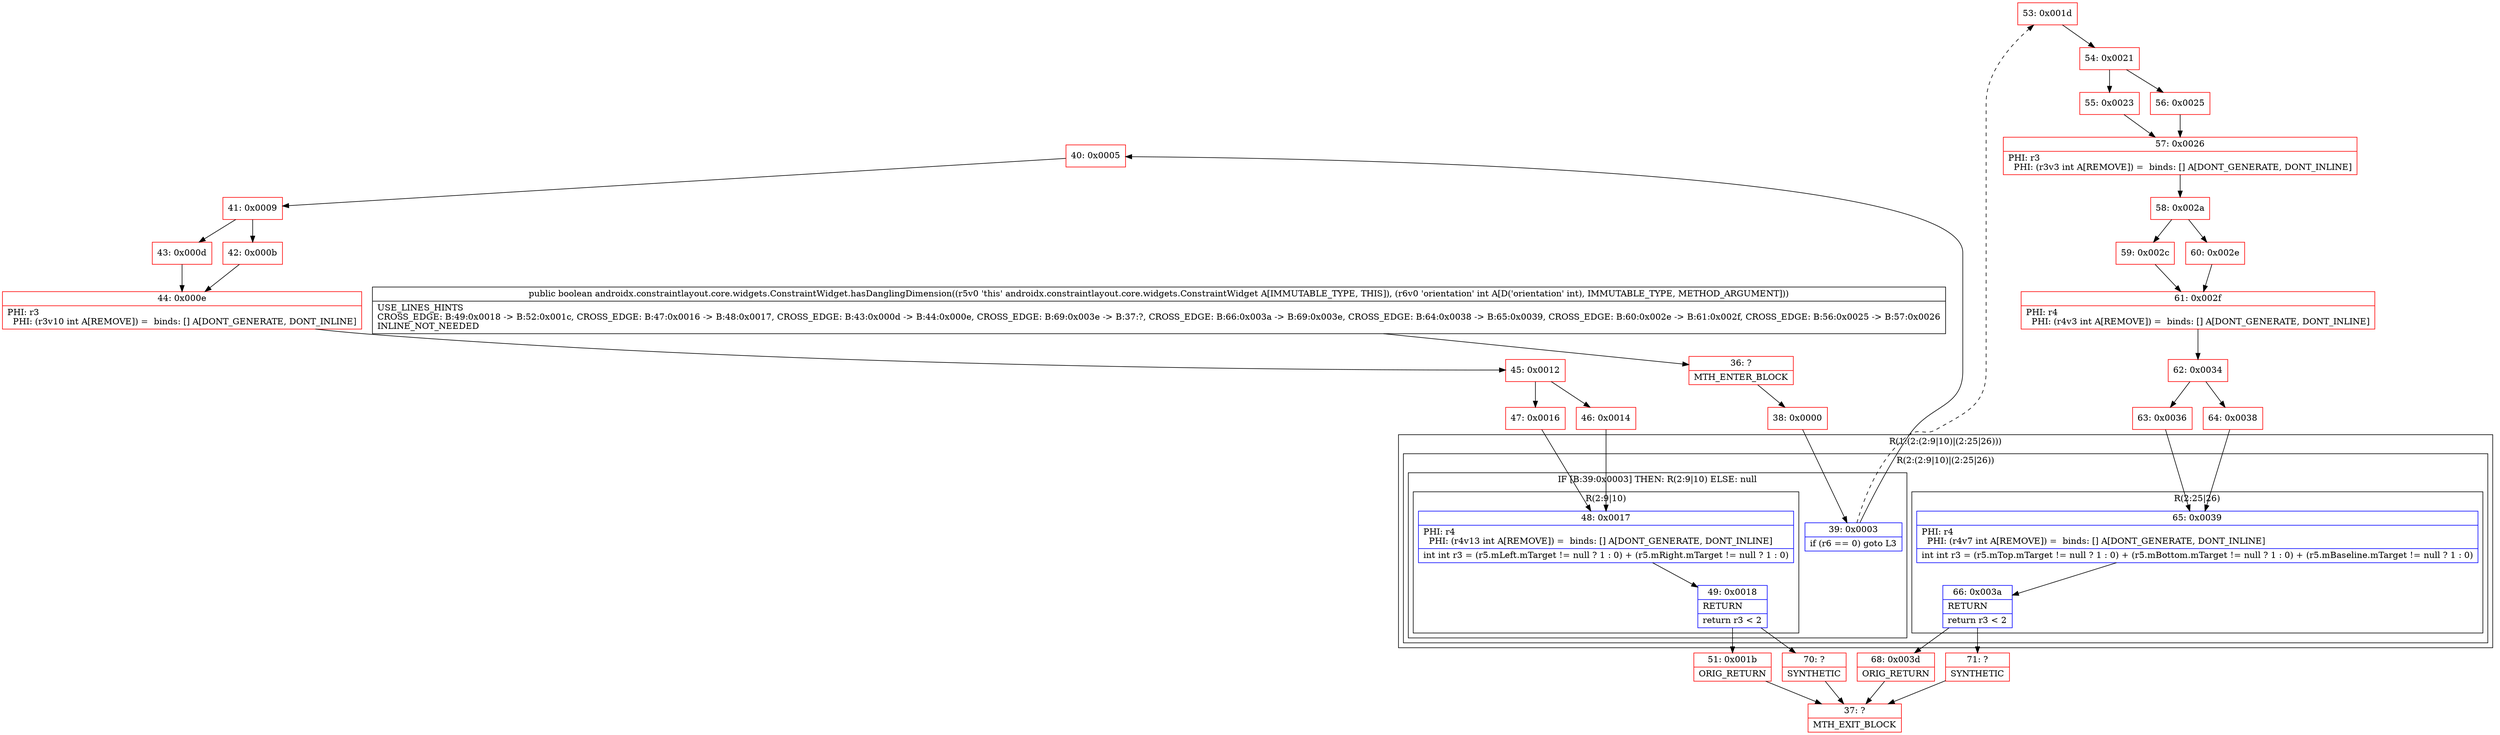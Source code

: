 digraph "CFG forandroidx.constraintlayout.core.widgets.ConstraintWidget.hasDanglingDimension(I)Z" {
subgraph cluster_Region_248744751 {
label = "R(1:(2:(2:9|10)|(2:25|26)))";
node [shape=record,color=blue];
subgraph cluster_Region_1587395020 {
label = "R(2:(2:9|10)|(2:25|26))";
node [shape=record,color=blue];
subgraph cluster_IfRegion_68613143 {
label = "IF [B:39:0x0003] THEN: R(2:9|10) ELSE: null";
node [shape=record,color=blue];
Node_39 [shape=record,label="{39\:\ 0x0003|if (r6 == 0) goto L3\l}"];
subgraph cluster_Region_1774749230 {
label = "R(2:9|10)";
node [shape=record,color=blue];
Node_48 [shape=record,label="{48\:\ 0x0017|PHI: r4 \l  PHI: (r4v13 int A[REMOVE]) =  binds: [] A[DONT_GENERATE, DONT_INLINE]\l|int int r3 = (r5.mLeft.mTarget != null ? 1 : 0) + (r5.mRight.mTarget != null ? 1 : 0)\l}"];
Node_49 [shape=record,label="{49\:\ 0x0018|RETURN\l|return r3 \< 2\l}"];
}
}
subgraph cluster_Region_1507758759 {
label = "R(2:25|26)";
node [shape=record,color=blue];
Node_65 [shape=record,label="{65\:\ 0x0039|PHI: r4 \l  PHI: (r4v7 int A[REMOVE]) =  binds: [] A[DONT_GENERATE, DONT_INLINE]\l|int int r3 = (r5.mTop.mTarget != null ? 1 : 0) + (r5.mBottom.mTarget != null ? 1 : 0) + (r5.mBaseline.mTarget != null ? 1 : 0)\l}"];
Node_66 [shape=record,label="{66\:\ 0x003a|RETURN\l|return r3 \< 2\l}"];
}
}
}
Node_36 [shape=record,color=red,label="{36\:\ ?|MTH_ENTER_BLOCK\l}"];
Node_38 [shape=record,color=red,label="{38\:\ 0x0000}"];
Node_40 [shape=record,color=red,label="{40\:\ 0x0005}"];
Node_41 [shape=record,color=red,label="{41\:\ 0x0009}"];
Node_42 [shape=record,color=red,label="{42\:\ 0x000b}"];
Node_44 [shape=record,color=red,label="{44\:\ 0x000e|PHI: r3 \l  PHI: (r3v10 int A[REMOVE]) =  binds: [] A[DONT_GENERATE, DONT_INLINE]\l}"];
Node_45 [shape=record,color=red,label="{45\:\ 0x0012}"];
Node_46 [shape=record,color=red,label="{46\:\ 0x0014}"];
Node_51 [shape=record,color=red,label="{51\:\ 0x001b|ORIG_RETURN\l}"];
Node_37 [shape=record,color=red,label="{37\:\ ?|MTH_EXIT_BLOCK\l}"];
Node_70 [shape=record,color=red,label="{70\:\ ?|SYNTHETIC\l}"];
Node_47 [shape=record,color=red,label="{47\:\ 0x0016}"];
Node_43 [shape=record,color=red,label="{43\:\ 0x000d}"];
Node_53 [shape=record,color=red,label="{53\:\ 0x001d}"];
Node_54 [shape=record,color=red,label="{54\:\ 0x0021}"];
Node_55 [shape=record,color=red,label="{55\:\ 0x0023}"];
Node_57 [shape=record,color=red,label="{57\:\ 0x0026|PHI: r3 \l  PHI: (r3v3 int A[REMOVE]) =  binds: [] A[DONT_GENERATE, DONT_INLINE]\l}"];
Node_58 [shape=record,color=red,label="{58\:\ 0x002a}"];
Node_59 [shape=record,color=red,label="{59\:\ 0x002c}"];
Node_61 [shape=record,color=red,label="{61\:\ 0x002f|PHI: r4 \l  PHI: (r4v3 int A[REMOVE]) =  binds: [] A[DONT_GENERATE, DONT_INLINE]\l}"];
Node_62 [shape=record,color=red,label="{62\:\ 0x0034}"];
Node_63 [shape=record,color=red,label="{63\:\ 0x0036}"];
Node_68 [shape=record,color=red,label="{68\:\ 0x003d|ORIG_RETURN\l}"];
Node_71 [shape=record,color=red,label="{71\:\ ?|SYNTHETIC\l}"];
Node_64 [shape=record,color=red,label="{64\:\ 0x0038}"];
Node_60 [shape=record,color=red,label="{60\:\ 0x002e}"];
Node_56 [shape=record,color=red,label="{56\:\ 0x0025}"];
MethodNode[shape=record,label="{public boolean androidx.constraintlayout.core.widgets.ConstraintWidget.hasDanglingDimension((r5v0 'this' androidx.constraintlayout.core.widgets.ConstraintWidget A[IMMUTABLE_TYPE, THIS]), (r6v0 'orientation' int A[D('orientation' int), IMMUTABLE_TYPE, METHOD_ARGUMENT]))  | USE_LINES_HINTS\lCROSS_EDGE: B:49:0x0018 \-\> B:52:0x001c, CROSS_EDGE: B:47:0x0016 \-\> B:48:0x0017, CROSS_EDGE: B:43:0x000d \-\> B:44:0x000e, CROSS_EDGE: B:69:0x003e \-\> B:37:?, CROSS_EDGE: B:66:0x003a \-\> B:69:0x003e, CROSS_EDGE: B:64:0x0038 \-\> B:65:0x0039, CROSS_EDGE: B:60:0x002e \-\> B:61:0x002f, CROSS_EDGE: B:56:0x0025 \-\> B:57:0x0026\lINLINE_NOT_NEEDED\l}"];
MethodNode -> Node_36;Node_39 -> Node_40;
Node_39 -> Node_53[style=dashed];
Node_48 -> Node_49;
Node_49 -> Node_51;
Node_49 -> Node_70;
Node_65 -> Node_66;
Node_66 -> Node_68;
Node_66 -> Node_71;
Node_36 -> Node_38;
Node_38 -> Node_39;
Node_40 -> Node_41;
Node_41 -> Node_42;
Node_41 -> Node_43;
Node_42 -> Node_44;
Node_44 -> Node_45;
Node_45 -> Node_46;
Node_45 -> Node_47;
Node_46 -> Node_48;
Node_51 -> Node_37;
Node_70 -> Node_37;
Node_47 -> Node_48;
Node_43 -> Node_44;
Node_53 -> Node_54;
Node_54 -> Node_55;
Node_54 -> Node_56;
Node_55 -> Node_57;
Node_57 -> Node_58;
Node_58 -> Node_59;
Node_58 -> Node_60;
Node_59 -> Node_61;
Node_61 -> Node_62;
Node_62 -> Node_63;
Node_62 -> Node_64;
Node_63 -> Node_65;
Node_68 -> Node_37;
Node_71 -> Node_37;
Node_64 -> Node_65;
Node_60 -> Node_61;
Node_56 -> Node_57;
}

